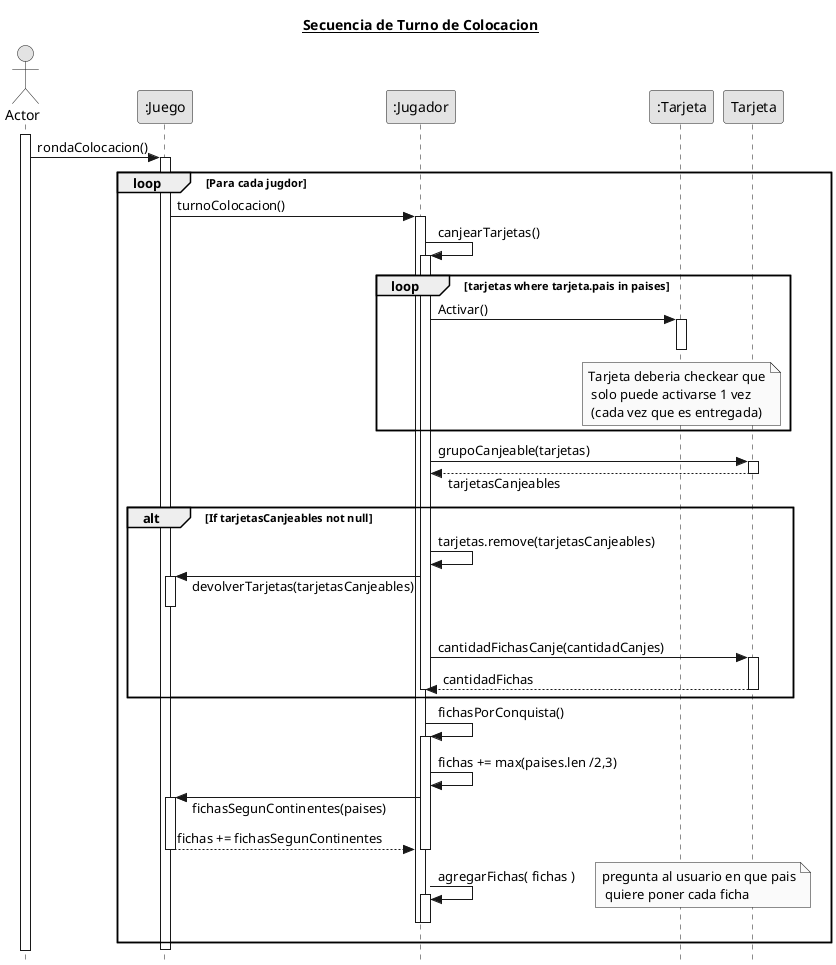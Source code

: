 @startuml
title **__Secuencia de Turno de Colocacion__**
skinparam responseMessageBelowArrow true
skinparam monochrome true
skinparam style strictuml
hide footbox

actor Actor
participant jueg as ":Juego"
participant jug as ":Jugador"
participant trj as ":Tarjeta"
participant Tarjeta

Actor ++
Actor -> jueg ++: rondaColocacion()
loop Para cada jugdor
    jueg -> jug ++: turnoColocacion()
    jug ->jug ++: canjearTarjetas()
    loop tarjetas where tarjeta.pais in paises

        jug -> trj ++ : Activar()
        note over trj: Tarjeta deberia checkear que\n solo puede activarse 1 vez \n (cada vez que es entregada)
        trj --
    end loop

        jug -> Tarjeta ++: grupoCanjeable(tarjetas)
        jug <-- Tarjeta --: tarjetasCanjeables
        alt If tarjetasCanjeables not null
        jug -> jug : tarjetas.remove(tarjetasCanjeables)
        jueg <- jug ++: devolverTarjetas(tarjetasCanjeables)
        jueg --
        jug -> Tarjeta ++: cantidadFichasCanje(cantidadCanjes)
        return cantidadFichas
        jug --
        end alt


        jug -> jug ++: fichasPorConquista()
        jug -> jug : fichas += max(paises.len /2,3)
        jueg <- jug ++: fichasSegunContinentes(paises)
        jueg --> jug --: fichas += fichasSegunContinentes
        jug --

    jug -> jug ++: agregarFichas( fichas )
    jug --
    note right: pregunta al usuario en que pais\n quiere poner cada ficha

    jug --
end loop
jueg --
@enduml
